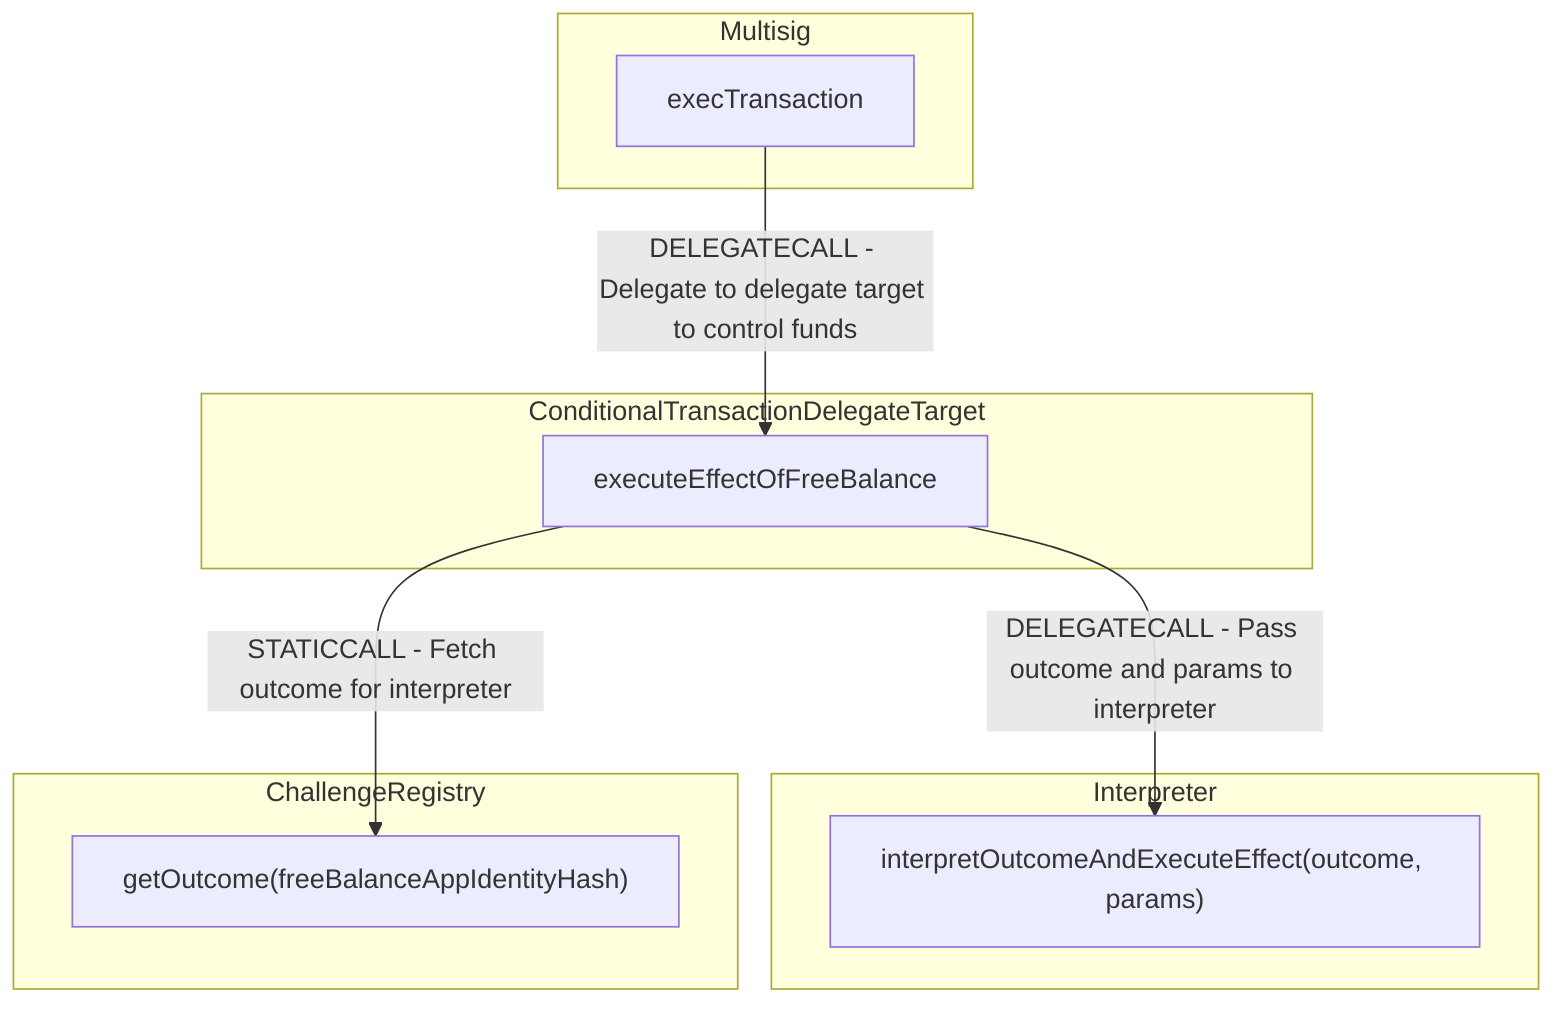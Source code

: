 graph TB

    subgraph Interpreter
        interpretOutcomeAndExecuteEffect["interpretOutcomeAndExecuteEffect(outcome, params)"]
    end

    subgraph ChallengeRegistry
        getOutcome["getOutcome(freeBalanceAppIdentityHash)"]
    end

    subgraph ConditionalTransactionDelegateTarget
        executeEffectOfFreeBalance
        executeEffectOfFreeBalance
          -->|DELEGATECALL - Pass outcome and params to interpreter| interpretOutcomeAndExecuteEffect
        executeEffectOfFreeBalance
          -->|STATICCALL - Fetch outcome for interpreter| getOutcome
    end

    subgraph Multisig
        execTransaction
          -->|DELEGATECALL - Delegate to delegate target to control funds |executeEffectOfFreeBalance
    end